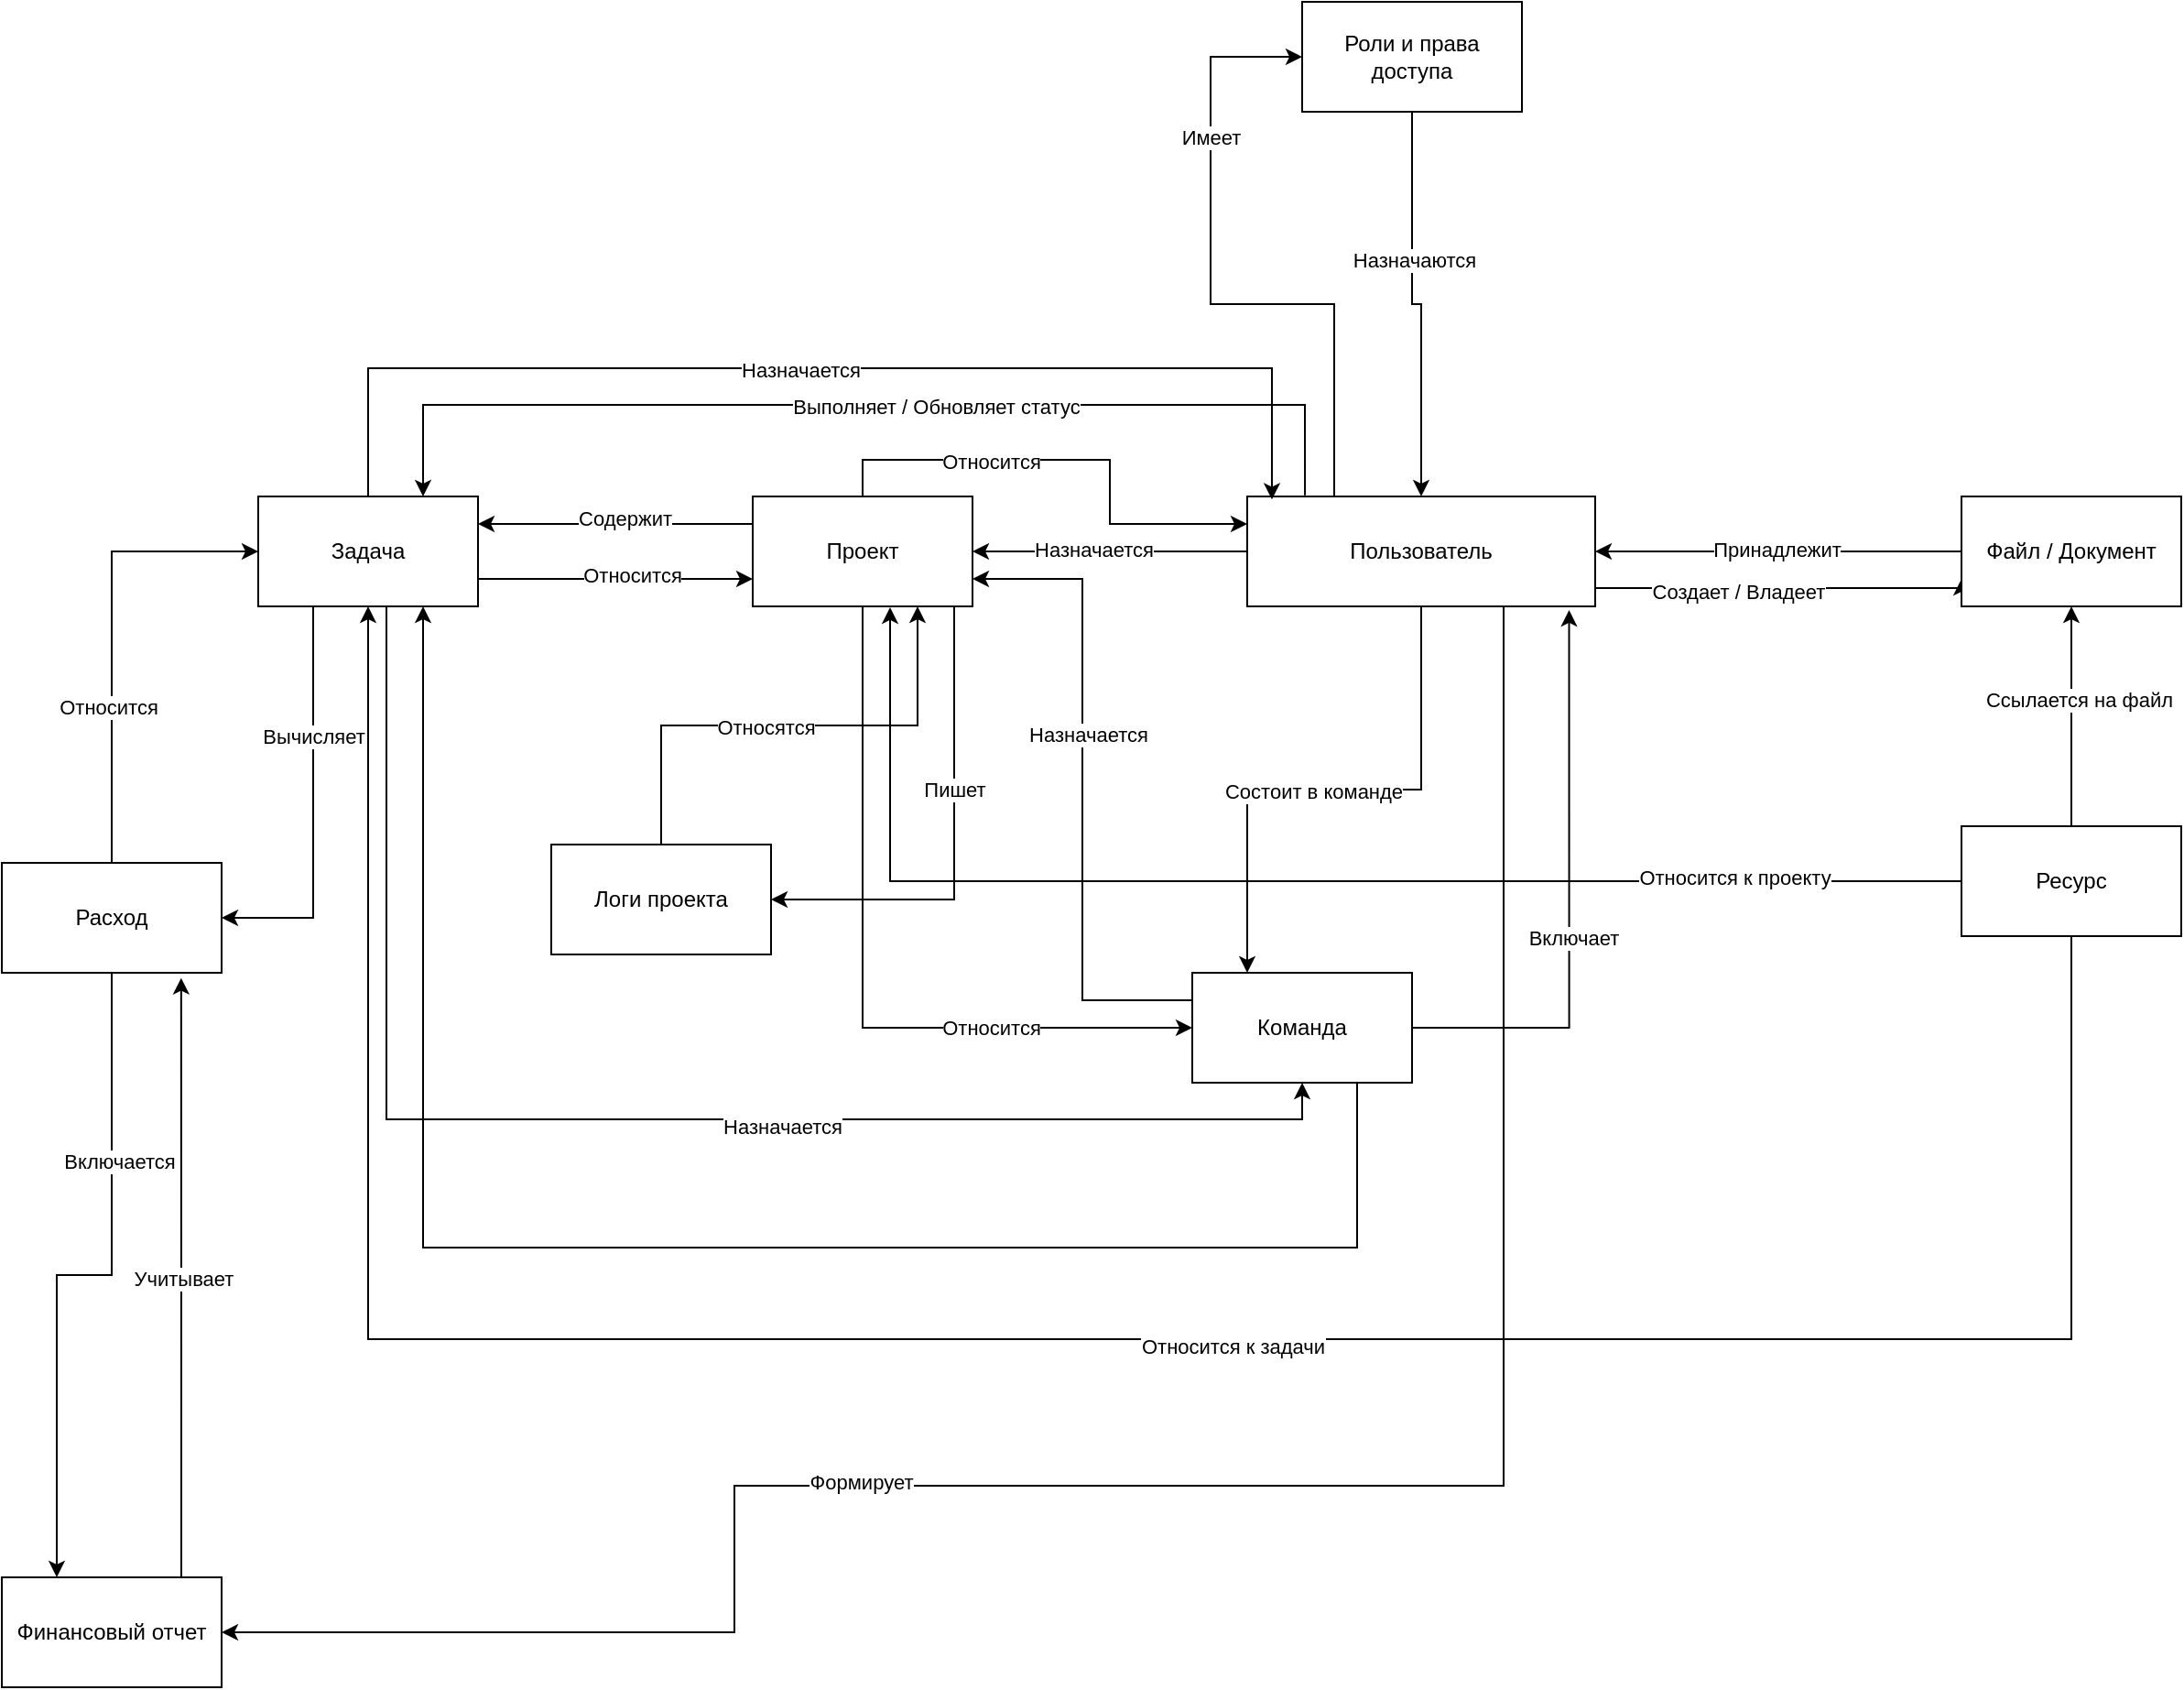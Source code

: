 <mxfile version="22.0.4" type="device">
  <diagram name="Page-1" id="oEurP3AkLmuGHhC5jFAH">
    <mxGraphModel dx="2118" dy="636" grid="1" gridSize="10" guides="1" tooltips="1" connect="1" arrows="1" fold="1" page="1" pageScale="1" pageWidth="850" pageHeight="1100" math="0" shadow="0">
      <root>
        <mxCell id="0" />
        <mxCell id="1" parent="0" />
        <mxCell id="lpnE2xACHy-9xreI-rhU-22" style="edgeStyle=orthogonalEdgeStyle;rounded=0;orthogonalLoop=1;jettySize=auto;html=1;entryX=0;entryY=0.25;entryDx=0;entryDy=0;exitX=0.5;exitY=0;exitDx=0;exitDy=0;" edge="1" parent="1" source="lpnE2xACHy-9xreI-rhU-1" target="lpnE2xACHy-9xreI-rhU-6">
          <mxGeometry relative="1" as="geometry" />
        </mxCell>
        <mxCell id="lpnE2xACHy-9xreI-rhU-23" value="Относится" style="edgeLabel;html=1;align=center;verticalAlign=middle;resizable=0;points=[];" vertex="1" connectable="0" parent="lpnE2xACHy-9xreI-rhU-22">
          <mxGeometry x="-0.321" y="-1" relative="1" as="geometry">
            <mxPoint as="offset" />
          </mxGeometry>
        </mxCell>
        <mxCell id="lpnE2xACHy-9xreI-rhU-24" style="edgeStyle=orthogonalEdgeStyle;rounded=0;orthogonalLoop=1;jettySize=auto;html=1;entryX=0;entryY=0.5;entryDx=0;entryDy=0;exitX=0.5;exitY=1;exitDx=0;exitDy=0;" edge="1" parent="1" source="lpnE2xACHy-9xreI-rhU-1" target="lpnE2xACHy-9xreI-rhU-8">
          <mxGeometry relative="1" as="geometry" />
        </mxCell>
        <mxCell id="lpnE2xACHy-9xreI-rhU-25" value="Относится" style="edgeLabel;html=1;align=center;verticalAlign=middle;resizable=0;points=[];" vertex="1" connectable="0" parent="lpnE2xACHy-9xreI-rhU-24">
          <mxGeometry x="0.337" y="-2" relative="1" as="geometry">
            <mxPoint x="26" y="-2" as="offset" />
          </mxGeometry>
        </mxCell>
        <mxCell id="lpnE2xACHy-9xreI-rhU-31" style="edgeStyle=orthogonalEdgeStyle;rounded=0;orthogonalLoop=1;jettySize=auto;html=1;entryX=1;entryY=0.25;entryDx=0;entryDy=0;exitX=0;exitY=0.25;exitDx=0;exitDy=0;" edge="1" parent="1" source="lpnE2xACHy-9xreI-rhU-1" target="lpnE2xACHy-9xreI-rhU-2">
          <mxGeometry relative="1" as="geometry" />
        </mxCell>
        <mxCell id="lpnE2xACHy-9xreI-rhU-32" value="Содержит" style="edgeLabel;html=1;align=center;verticalAlign=middle;resizable=0;points=[];" vertex="1" connectable="0" parent="lpnE2xACHy-9xreI-rhU-31">
          <mxGeometry x="-0.067" y="-3" relative="1" as="geometry">
            <mxPoint as="offset" />
          </mxGeometry>
        </mxCell>
        <mxCell id="lpnE2xACHy-9xreI-rhU-51" style="edgeStyle=orthogonalEdgeStyle;rounded=0;orthogonalLoop=1;jettySize=auto;html=1;entryX=1;entryY=0.5;entryDx=0;entryDy=0;" edge="1" parent="1" source="lpnE2xACHy-9xreI-rhU-1" target="lpnE2xACHy-9xreI-rhU-5">
          <mxGeometry relative="1" as="geometry">
            <Array as="points">
              <mxPoint x="190" y="1160" />
            </Array>
          </mxGeometry>
        </mxCell>
        <mxCell id="lpnE2xACHy-9xreI-rhU-52" value="Пишет" style="edgeLabel;html=1;align=center;verticalAlign=middle;resizable=0;points=[];" vertex="1" connectable="0" parent="lpnE2xACHy-9xreI-rhU-51">
          <mxGeometry x="0.455" relative="1" as="geometry">
            <mxPoint x="29" y="-60" as="offset" />
          </mxGeometry>
        </mxCell>
        <mxCell id="lpnE2xACHy-9xreI-rhU-1" value="Проект" style="rounded=0;whiteSpace=wrap;html=1;" vertex="1" parent="1">
          <mxGeometry x="80" y="940" width="120" height="60" as="geometry" />
        </mxCell>
        <mxCell id="lpnE2xACHy-9xreI-rhU-29" style="edgeStyle=orthogonalEdgeStyle;rounded=0;orthogonalLoop=1;jettySize=auto;html=1;entryX=0;entryY=0.75;entryDx=0;entryDy=0;exitX=1;exitY=0.75;exitDx=0;exitDy=0;" edge="1" parent="1" source="lpnE2xACHy-9xreI-rhU-2" target="lpnE2xACHy-9xreI-rhU-1">
          <mxGeometry relative="1" as="geometry" />
        </mxCell>
        <mxCell id="lpnE2xACHy-9xreI-rhU-30" value="Относится" style="edgeLabel;html=1;align=center;verticalAlign=middle;resizable=0;points=[];" vertex="1" connectable="0" parent="lpnE2xACHy-9xreI-rhU-29">
          <mxGeometry x="0.12" y="2" relative="1" as="geometry">
            <mxPoint as="offset" />
          </mxGeometry>
        </mxCell>
        <mxCell id="lpnE2xACHy-9xreI-rhU-37" style="edgeStyle=orthogonalEdgeStyle;rounded=0;orthogonalLoop=1;jettySize=auto;html=1;entryX=0.5;entryY=1;entryDx=0;entryDy=0;" edge="1" parent="1" source="lpnE2xACHy-9xreI-rhU-2" target="lpnE2xACHy-9xreI-rhU-8">
          <mxGeometry relative="1" as="geometry">
            <Array as="points">
              <mxPoint x="-120" y="1280" />
              <mxPoint x="380" y="1280" />
            </Array>
          </mxGeometry>
        </mxCell>
        <mxCell id="lpnE2xACHy-9xreI-rhU-38" value="Назначается" style="edgeLabel;html=1;align=center;verticalAlign=middle;resizable=0;points=[];" vertex="1" connectable="0" parent="lpnE2xACHy-9xreI-rhU-37">
          <mxGeometry x="0.24" y="-4" relative="1" as="geometry">
            <mxPoint as="offset" />
          </mxGeometry>
        </mxCell>
        <mxCell id="lpnE2xACHy-9xreI-rhU-42" style="edgeStyle=orthogonalEdgeStyle;rounded=0;orthogonalLoop=1;jettySize=auto;html=1;entryX=1;entryY=0.5;entryDx=0;entryDy=0;exitX=0.25;exitY=1;exitDx=0;exitDy=0;" edge="1" parent="1" source="lpnE2xACHy-9xreI-rhU-2" target="lpnE2xACHy-9xreI-rhU-4">
          <mxGeometry relative="1" as="geometry" />
        </mxCell>
        <mxCell id="lpnE2xACHy-9xreI-rhU-43" value="Вычисляет" style="edgeLabel;html=1;align=center;verticalAlign=middle;resizable=0;points=[];" vertex="1" connectable="0" parent="lpnE2xACHy-9xreI-rhU-42">
          <mxGeometry x="-0.022" y="4" relative="1" as="geometry">
            <mxPoint x="-4" y="-37" as="offset" />
          </mxGeometry>
        </mxCell>
        <mxCell id="lpnE2xACHy-9xreI-rhU-2" value="Задача" style="rounded=0;whiteSpace=wrap;html=1;" vertex="1" parent="1">
          <mxGeometry x="-190" y="940" width="120" height="60" as="geometry" />
        </mxCell>
        <mxCell id="lpnE2xACHy-9xreI-rhU-55" style="edgeStyle=orthogonalEdgeStyle;rounded=0;orthogonalLoop=1;jettySize=auto;html=1;entryX=0.5;entryY=1;entryDx=0;entryDy=0;" edge="1" parent="1" source="lpnE2xACHy-9xreI-rhU-3" target="lpnE2xACHy-9xreI-rhU-7">
          <mxGeometry relative="1" as="geometry" />
        </mxCell>
        <mxCell id="lpnE2xACHy-9xreI-rhU-56" value="Ссылается на файл" style="edgeLabel;html=1;align=center;verticalAlign=middle;resizable=0;points=[];" vertex="1" connectable="0" parent="lpnE2xACHy-9xreI-rhU-55">
          <mxGeometry x="0.149" y="-4" relative="1" as="geometry">
            <mxPoint as="offset" />
          </mxGeometry>
        </mxCell>
        <mxCell id="lpnE2xACHy-9xreI-rhU-57" style="edgeStyle=orthogonalEdgeStyle;rounded=0;orthogonalLoop=1;jettySize=auto;html=1;entryX=0.625;entryY=1.008;entryDx=0;entryDy=0;entryPerimeter=0;" edge="1" parent="1" source="lpnE2xACHy-9xreI-rhU-3" target="lpnE2xACHy-9xreI-rhU-1">
          <mxGeometry relative="1" as="geometry">
            <mxPoint x="690.0" y="1150" as="targetPoint" />
          </mxGeometry>
        </mxCell>
        <mxCell id="lpnE2xACHy-9xreI-rhU-58" value="Относится к проекту" style="edgeLabel;html=1;align=center;verticalAlign=middle;resizable=0;points=[];" vertex="1" connectable="0" parent="lpnE2xACHy-9xreI-rhU-57">
          <mxGeometry x="-0.663" y="-2" relative="1" as="geometry">
            <mxPoint as="offset" />
          </mxGeometry>
        </mxCell>
        <mxCell id="lpnE2xACHy-9xreI-rhU-60" style="edgeStyle=orthogonalEdgeStyle;rounded=0;orthogonalLoop=1;jettySize=auto;html=1;" edge="1" parent="1" source="lpnE2xACHy-9xreI-rhU-3" target="lpnE2xACHy-9xreI-rhU-2">
          <mxGeometry relative="1" as="geometry">
            <Array as="points">
              <mxPoint x="800" y="1400" />
              <mxPoint x="-130" y="1400" />
            </Array>
          </mxGeometry>
        </mxCell>
        <mxCell id="lpnE2xACHy-9xreI-rhU-61" value="Относится к задачи" style="edgeLabel;html=1;align=center;verticalAlign=middle;resizable=0;points=[];" vertex="1" connectable="0" parent="lpnE2xACHy-9xreI-rhU-60">
          <mxGeometry x="-0.125" y="4" relative="1" as="geometry">
            <mxPoint as="offset" />
          </mxGeometry>
        </mxCell>
        <mxCell id="lpnE2xACHy-9xreI-rhU-3" value="Ресурс" style="rounded=0;whiteSpace=wrap;html=1;" vertex="1" parent="1">
          <mxGeometry x="740" y="1120" width="120" height="60" as="geometry" />
        </mxCell>
        <mxCell id="lpnE2xACHy-9xreI-rhU-40" style="edgeStyle=orthogonalEdgeStyle;rounded=0;orthogonalLoop=1;jettySize=auto;html=1;entryX=0;entryY=0.5;entryDx=0;entryDy=0;exitX=0.5;exitY=0;exitDx=0;exitDy=0;" edge="1" parent="1" source="lpnE2xACHy-9xreI-rhU-4" target="lpnE2xACHy-9xreI-rhU-2">
          <mxGeometry relative="1" as="geometry" />
        </mxCell>
        <mxCell id="lpnE2xACHy-9xreI-rhU-41" value="Относится" style="edgeLabel;html=1;align=center;verticalAlign=middle;resizable=0;points=[];" vertex="1" connectable="0" parent="lpnE2xACHy-9xreI-rhU-40">
          <mxGeometry x="-0.317" y="2" relative="1" as="geometry">
            <mxPoint as="offset" />
          </mxGeometry>
        </mxCell>
        <mxCell id="lpnE2xACHy-9xreI-rhU-62" style="edgeStyle=orthogonalEdgeStyle;rounded=0;orthogonalLoop=1;jettySize=auto;html=1;entryX=0.25;entryY=0;entryDx=0;entryDy=0;" edge="1" parent="1" source="lpnE2xACHy-9xreI-rhU-4" target="lpnE2xACHy-9xreI-rhU-9">
          <mxGeometry relative="1" as="geometry" />
        </mxCell>
        <mxCell id="lpnE2xACHy-9xreI-rhU-63" value="Включается" style="edgeLabel;html=1;align=center;verticalAlign=middle;resizable=0;points=[];" vertex="1" connectable="0" parent="lpnE2xACHy-9xreI-rhU-62">
          <mxGeometry x="-0.429" y="4" relative="1" as="geometry">
            <mxPoint as="offset" />
          </mxGeometry>
        </mxCell>
        <mxCell id="lpnE2xACHy-9xreI-rhU-4" value="Расход" style="rounded=0;whiteSpace=wrap;html=1;" vertex="1" parent="1">
          <mxGeometry x="-330" y="1140" width="120" height="60" as="geometry" />
        </mxCell>
        <mxCell id="lpnE2xACHy-9xreI-rhU-49" style="edgeStyle=orthogonalEdgeStyle;rounded=0;orthogonalLoop=1;jettySize=auto;html=1;entryX=0.75;entryY=1;entryDx=0;entryDy=0;" edge="1" parent="1" source="lpnE2xACHy-9xreI-rhU-5" target="lpnE2xACHy-9xreI-rhU-1">
          <mxGeometry relative="1" as="geometry" />
        </mxCell>
        <mxCell id="lpnE2xACHy-9xreI-rhU-50" value="Относятся" style="edgeLabel;html=1;align=center;verticalAlign=middle;resizable=0;points=[];" vertex="1" connectable="0" parent="lpnE2xACHy-9xreI-rhU-49">
          <mxGeometry x="-0.099" y="-1" relative="1" as="geometry">
            <mxPoint as="offset" />
          </mxGeometry>
        </mxCell>
        <mxCell id="lpnE2xACHy-9xreI-rhU-5" value="Логи проекта" style="rounded=0;whiteSpace=wrap;html=1;" vertex="1" parent="1">
          <mxGeometry x="-30" y="1130" width="120" height="60" as="geometry" />
        </mxCell>
        <mxCell id="lpnE2xACHy-9xreI-rhU-13" style="edgeStyle=orthogonalEdgeStyle;rounded=0;orthogonalLoop=1;jettySize=auto;html=1;entryX=0;entryY=0.5;entryDx=0;entryDy=0;exitX=0.25;exitY=0;exitDx=0;exitDy=0;" edge="1" parent="1" source="lpnE2xACHy-9xreI-rhU-6" target="lpnE2xACHy-9xreI-rhU-10">
          <mxGeometry relative="1" as="geometry" />
        </mxCell>
        <mxCell id="lpnE2xACHy-9xreI-rhU-14" value="Имеет" style="edgeLabel;html=1;align=center;verticalAlign=middle;resizable=0;points=[];" vertex="1" connectable="0" parent="lpnE2xACHy-9xreI-rhU-13">
          <mxGeometry x="0.476" relative="1" as="geometry">
            <mxPoint as="offset" />
          </mxGeometry>
        </mxCell>
        <mxCell id="lpnE2xACHy-9xreI-rhU-15" style="edgeStyle=orthogonalEdgeStyle;rounded=0;orthogonalLoop=1;jettySize=auto;html=1;entryX=0.25;entryY=0;entryDx=0;entryDy=0;" edge="1" parent="1" source="lpnE2xACHy-9xreI-rhU-6" target="lpnE2xACHy-9xreI-rhU-8">
          <mxGeometry relative="1" as="geometry" />
        </mxCell>
        <mxCell id="lpnE2xACHy-9xreI-rhU-16" value="Состоит в команде" style="edgeLabel;html=1;align=center;verticalAlign=middle;resizable=0;points=[];" vertex="1" connectable="0" parent="lpnE2xACHy-9xreI-rhU-15">
          <mxGeometry x="0.078" y="1" relative="1" as="geometry">
            <mxPoint as="offset" />
          </mxGeometry>
        </mxCell>
        <mxCell id="lpnE2xACHy-9xreI-rhU-20" style="edgeStyle=orthogonalEdgeStyle;rounded=0;orthogonalLoop=1;jettySize=auto;html=1;entryX=1;entryY=0.5;entryDx=0;entryDy=0;" edge="1" parent="1" source="lpnE2xACHy-9xreI-rhU-6" target="lpnE2xACHy-9xreI-rhU-1">
          <mxGeometry relative="1" as="geometry" />
        </mxCell>
        <mxCell id="lpnE2xACHy-9xreI-rhU-21" value="Назначается" style="edgeLabel;html=1;align=center;verticalAlign=middle;resizable=0;points=[];" vertex="1" connectable="0" parent="lpnE2xACHy-9xreI-rhU-20">
          <mxGeometry x="0.12" y="-1" relative="1" as="geometry">
            <mxPoint as="offset" />
          </mxGeometry>
        </mxCell>
        <mxCell id="lpnE2xACHy-9xreI-rhU-35" style="edgeStyle=orthogonalEdgeStyle;rounded=0;orthogonalLoop=1;jettySize=auto;html=1;entryX=0.75;entryY=0;entryDx=0;entryDy=0;exitX=0.166;exitY=-0.01;exitDx=0;exitDy=0;exitPerimeter=0;" edge="1" parent="1" source="lpnE2xACHy-9xreI-rhU-6" target="lpnE2xACHy-9xreI-rhU-2">
          <mxGeometry relative="1" as="geometry">
            <Array as="points">
              <mxPoint x="381" y="890" />
              <mxPoint x="-100" y="890" />
            </Array>
          </mxGeometry>
        </mxCell>
        <mxCell id="lpnE2xACHy-9xreI-rhU-36" value="Выполняет / Обновляет статус" style="edgeLabel;html=1;align=center;verticalAlign=middle;resizable=0;points=[];" vertex="1" connectable="0" parent="lpnE2xACHy-9xreI-rhU-35">
          <mxGeometry x="-0.134" y="1" relative="1" as="geometry">
            <mxPoint as="offset" />
          </mxGeometry>
        </mxCell>
        <mxCell id="lpnE2xACHy-9xreI-rhU-44" style="edgeStyle=orthogonalEdgeStyle;rounded=0;orthogonalLoop=1;jettySize=auto;html=1;entryX=0;entryY=0.75;entryDx=0;entryDy=0;" edge="1" parent="1" source="lpnE2xACHy-9xreI-rhU-6" target="lpnE2xACHy-9xreI-rhU-7">
          <mxGeometry relative="1" as="geometry">
            <Array as="points">
              <mxPoint x="740" y="990" />
            </Array>
          </mxGeometry>
        </mxCell>
        <mxCell id="lpnE2xACHy-9xreI-rhU-45" value="Создает / Владеет" style="edgeLabel;html=1;align=center;verticalAlign=middle;resizable=0;points=[];" vertex="1" connectable="0" parent="lpnE2xACHy-9xreI-rhU-44">
          <mxGeometry x="-0.246" y="-2" relative="1" as="geometry">
            <mxPoint as="offset" />
          </mxGeometry>
        </mxCell>
        <mxCell id="lpnE2xACHy-9xreI-rhU-66" style="edgeStyle=orthogonalEdgeStyle;rounded=0;orthogonalLoop=1;jettySize=auto;html=1;entryX=1;entryY=0.5;entryDx=0;entryDy=0;" edge="1" parent="1" source="lpnE2xACHy-9xreI-rhU-6" target="lpnE2xACHy-9xreI-rhU-9">
          <mxGeometry relative="1" as="geometry">
            <Array as="points">
              <mxPoint x="490" y="1480" />
              <mxPoint x="70" y="1480" />
              <mxPoint x="70" y="1560" />
            </Array>
          </mxGeometry>
        </mxCell>
        <mxCell id="lpnE2xACHy-9xreI-rhU-67" value="Формирует" style="edgeLabel;html=1;align=center;verticalAlign=middle;resizable=0;points=[];" vertex="1" connectable="0" parent="lpnE2xACHy-9xreI-rhU-66">
          <mxGeometry x="0.32" y="-2" relative="1" as="geometry">
            <mxPoint as="offset" />
          </mxGeometry>
        </mxCell>
        <mxCell id="lpnE2xACHy-9xreI-rhU-6" value="Пользователь" style="rounded=0;whiteSpace=wrap;html=1;" vertex="1" parent="1">
          <mxGeometry x="350" y="940" width="190" height="60" as="geometry" />
        </mxCell>
        <mxCell id="lpnE2xACHy-9xreI-rhU-46" style="edgeStyle=orthogonalEdgeStyle;rounded=0;orthogonalLoop=1;jettySize=auto;html=1;" edge="1" parent="1" source="lpnE2xACHy-9xreI-rhU-7" target="lpnE2xACHy-9xreI-rhU-6">
          <mxGeometry relative="1" as="geometry" />
        </mxCell>
        <mxCell id="lpnE2xACHy-9xreI-rhU-47" value="Принадлежит" style="edgeLabel;html=1;align=center;verticalAlign=middle;resizable=0;points=[];" vertex="1" connectable="0" parent="lpnE2xACHy-9xreI-rhU-46">
          <mxGeometry x="0.015" y="-1" relative="1" as="geometry">
            <mxPoint as="offset" />
          </mxGeometry>
        </mxCell>
        <mxCell id="lpnE2xACHy-9xreI-rhU-7" value="Файл / Документ" style="rounded=0;whiteSpace=wrap;html=1;" vertex="1" parent="1">
          <mxGeometry x="740" y="940" width="120" height="60" as="geometry" />
        </mxCell>
        <mxCell id="lpnE2xACHy-9xreI-rhU-27" style="edgeStyle=orthogonalEdgeStyle;rounded=0;orthogonalLoop=1;jettySize=auto;html=1;entryX=1;entryY=0.75;entryDx=0;entryDy=0;exitX=0;exitY=0.25;exitDx=0;exitDy=0;" edge="1" parent="1" source="lpnE2xACHy-9xreI-rhU-8" target="lpnE2xACHy-9xreI-rhU-1">
          <mxGeometry relative="1" as="geometry" />
        </mxCell>
        <mxCell id="lpnE2xACHy-9xreI-rhU-28" value="Назначается" style="edgeLabel;html=1;align=center;verticalAlign=middle;resizable=0;points=[];" vertex="1" connectable="0" parent="lpnE2xACHy-9xreI-rhU-27">
          <mxGeometry x="0.419" y="-3" relative="1" as="geometry">
            <mxPoint y="43" as="offset" />
          </mxGeometry>
        </mxCell>
        <mxCell id="lpnE2xACHy-9xreI-rhU-39" style="edgeStyle=orthogonalEdgeStyle;rounded=0;orthogonalLoop=1;jettySize=auto;html=1;entryX=0.75;entryY=1;entryDx=0;entryDy=0;" edge="1" parent="1" source="lpnE2xACHy-9xreI-rhU-8" target="lpnE2xACHy-9xreI-rhU-2">
          <mxGeometry relative="1" as="geometry">
            <mxPoint x="-100" y="1071.176" as="targetPoint" />
            <Array as="points">
              <mxPoint x="410" y="1350" />
              <mxPoint x="-100" y="1350" />
            </Array>
          </mxGeometry>
        </mxCell>
        <mxCell id="lpnE2xACHy-9xreI-rhU-8" value="Команда" style="rounded=0;whiteSpace=wrap;html=1;" vertex="1" parent="1">
          <mxGeometry x="320" y="1200" width="120" height="60" as="geometry" />
        </mxCell>
        <mxCell id="lpnE2xACHy-9xreI-rhU-9" value="Финансовый отчет" style="rounded=0;whiteSpace=wrap;html=1;" vertex="1" parent="1">
          <mxGeometry x="-330" y="1530" width="120" height="60" as="geometry" />
        </mxCell>
        <mxCell id="lpnE2xACHy-9xreI-rhU-11" style="edgeStyle=orthogonalEdgeStyle;rounded=0;orthogonalLoop=1;jettySize=auto;html=1;" edge="1" parent="1" source="lpnE2xACHy-9xreI-rhU-10" target="lpnE2xACHy-9xreI-rhU-6">
          <mxGeometry relative="1" as="geometry" />
        </mxCell>
        <mxCell id="lpnE2xACHy-9xreI-rhU-12" value="Назначаются" style="edgeLabel;html=1;align=center;verticalAlign=middle;resizable=0;points=[];" vertex="1" connectable="0" parent="lpnE2xACHy-9xreI-rhU-11">
          <mxGeometry x="-0.25" y="1" relative="1" as="geometry">
            <mxPoint as="offset" />
          </mxGeometry>
        </mxCell>
        <mxCell id="lpnE2xACHy-9xreI-rhU-10" value="Роли и права доступа" style="rounded=0;whiteSpace=wrap;html=1;" vertex="1" parent="1">
          <mxGeometry x="380" y="670" width="120" height="60" as="geometry" />
        </mxCell>
        <mxCell id="lpnE2xACHy-9xreI-rhU-17" style="edgeStyle=orthogonalEdgeStyle;rounded=0;orthogonalLoop=1;jettySize=auto;html=1;entryX=0.925;entryY=1.033;entryDx=0;entryDy=0;entryPerimeter=0;exitX=1;exitY=0.5;exitDx=0;exitDy=0;" edge="1" parent="1" source="lpnE2xACHy-9xreI-rhU-8" target="lpnE2xACHy-9xreI-rhU-6">
          <mxGeometry relative="1" as="geometry" />
        </mxCell>
        <mxCell id="lpnE2xACHy-9xreI-rhU-18" value="Включает" style="edgeLabel;html=1;align=center;verticalAlign=middle;resizable=0;points=[];" vertex="1" connectable="0" parent="lpnE2xACHy-9xreI-rhU-17">
          <mxGeometry x="-0.141" y="-2" relative="1" as="geometry">
            <mxPoint as="offset" />
          </mxGeometry>
        </mxCell>
        <mxCell id="lpnE2xACHy-9xreI-rhU-33" style="edgeStyle=orthogonalEdgeStyle;rounded=0;orthogonalLoop=1;jettySize=auto;html=1;exitX=0.5;exitY=0;exitDx=0;exitDy=0;entryX=0.071;entryY=0.028;entryDx=0;entryDy=0;entryPerimeter=0;" edge="1" parent="1" source="lpnE2xACHy-9xreI-rhU-2" target="lpnE2xACHy-9xreI-rhU-6">
          <mxGeometry relative="1" as="geometry">
            <mxPoint x="380" y="910" as="targetPoint" />
            <Array as="points">
              <mxPoint x="-130" y="870" />
              <mxPoint x="363" y="870" />
            </Array>
          </mxGeometry>
        </mxCell>
        <mxCell id="lpnE2xACHy-9xreI-rhU-34" value="Назначается" style="edgeLabel;html=1;align=center;verticalAlign=middle;resizable=0;points=[];" vertex="1" connectable="0" parent="lpnE2xACHy-9xreI-rhU-33">
          <mxGeometry x="-0.036" y="-1" relative="1" as="geometry">
            <mxPoint as="offset" />
          </mxGeometry>
        </mxCell>
        <mxCell id="lpnE2xACHy-9xreI-rhU-64" style="edgeStyle=orthogonalEdgeStyle;rounded=0;orthogonalLoop=1;jettySize=auto;html=1;entryX=0.816;entryY=1.047;entryDx=0;entryDy=0;entryPerimeter=0;" edge="1" parent="1" source="lpnE2xACHy-9xreI-rhU-9" target="lpnE2xACHy-9xreI-rhU-4">
          <mxGeometry relative="1" as="geometry">
            <Array as="points">
              <mxPoint x="-232" y="1440" />
              <mxPoint x="-232" y="1440" />
            </Array>
          </mxGeometry>
        </mxCell>
        <mxCell id="lpnE2xACHy-9xreI-rhU-65" value="Учитывает" style="edgeLabel;html=1;align=center;verticalAlign=middle;resizable=0;points=[];" vertex="1" connectable="0" parent="lpnE2xACHy-9xreI-rhU-64">
          <mxGeometry x="0.0" y="-1" relative="1" as="geometry">
            <mxPoint as="offset" />
          </mxGeometry>
        </mxCell>
      </root>
    </mxGraphModel>
  </diagram>
</mxfile>

